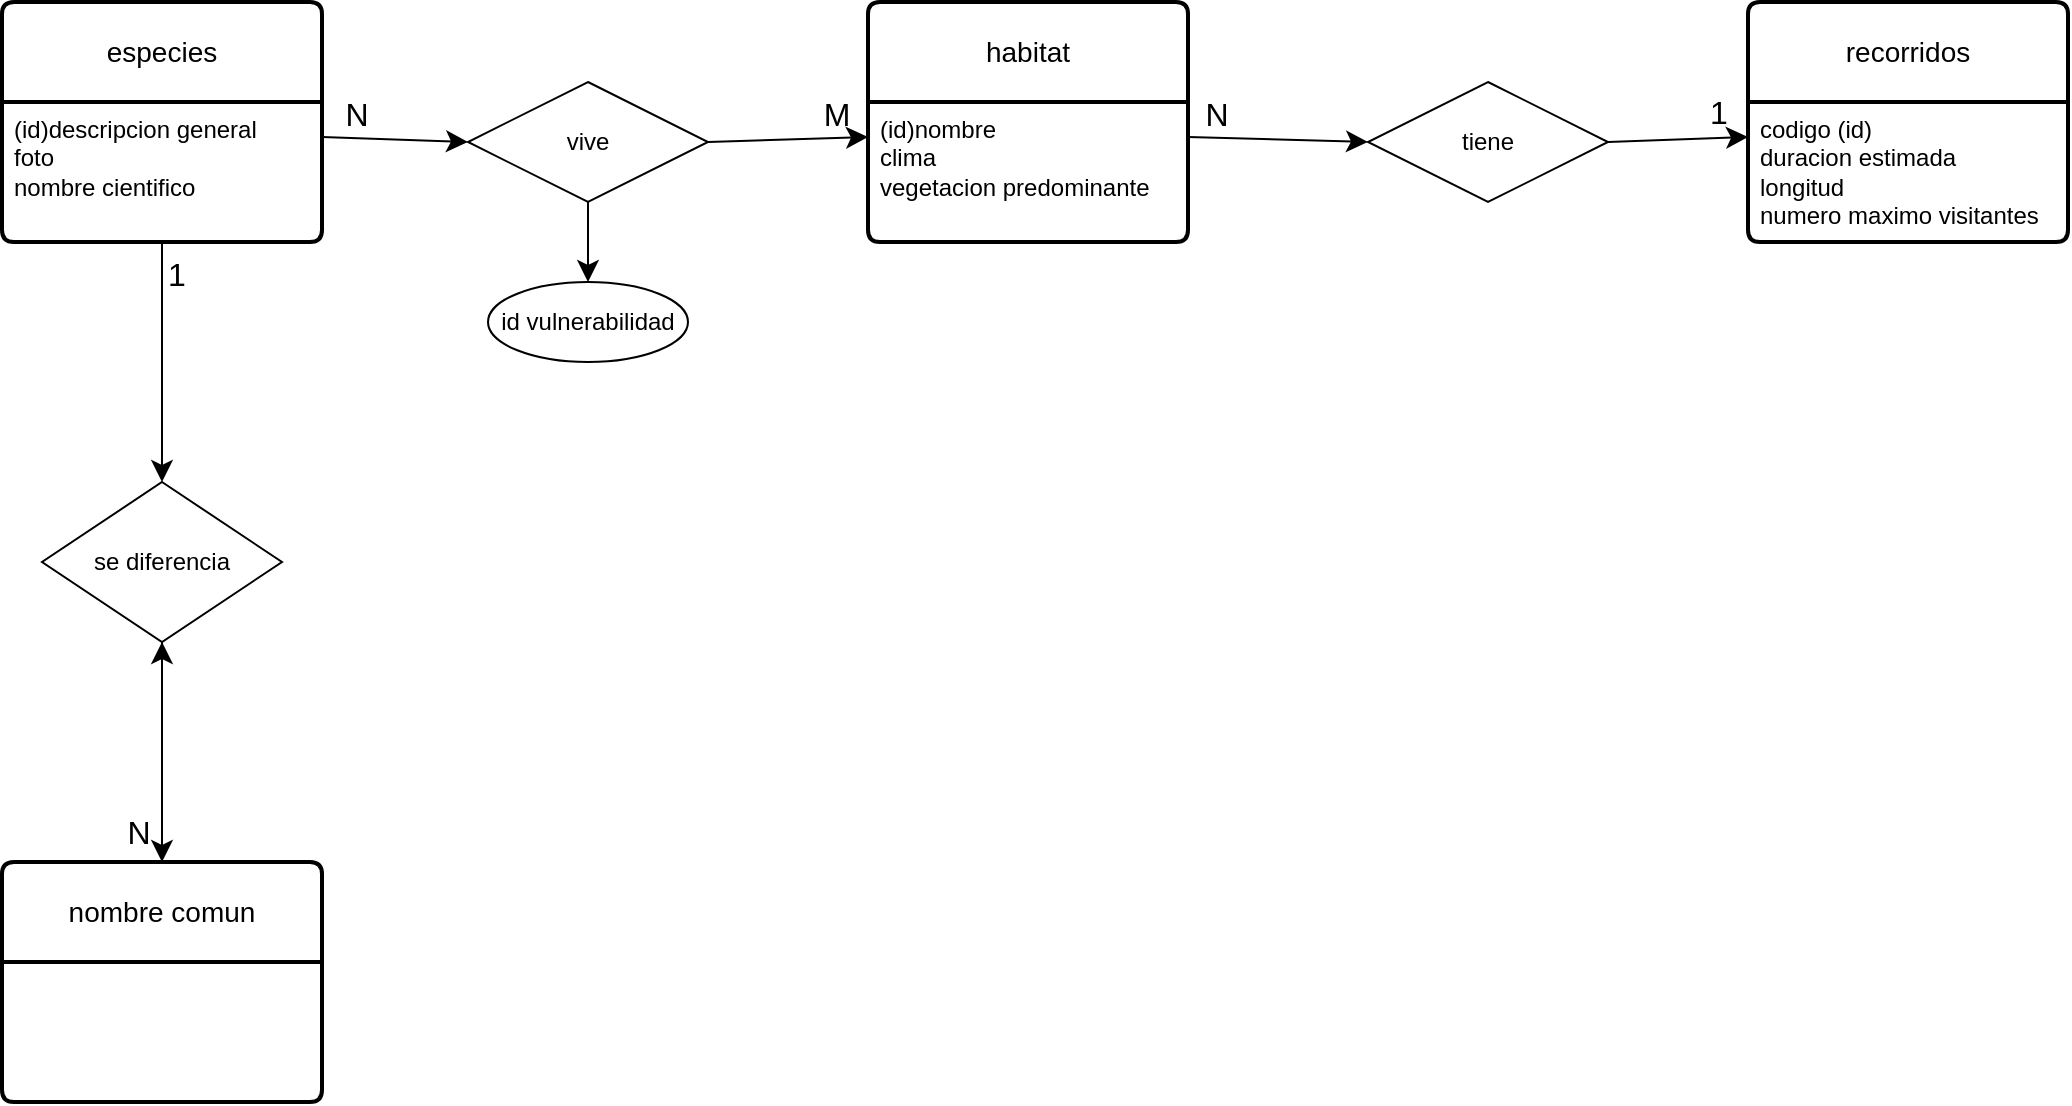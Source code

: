 <mxfile version="28.2.5">
  <diagram name="Página-1" id="1-2FMxj3-2NRZYqXhfXP">
    <mxGraphModel dx="1158" dy="952" grid="1" gridSize="10" guides="1" tooltips="1" connect="1" arrows="1" fold="1" page="1" pageScale="1" pageWidth="827" pageHeight="1169" math="0" shadow="0">
      <root>
        <mxCell id="0" />
        <mxCell id="1" parent="0" />
        <mxCell id="eB8i6GthP_7G-YW2y4yg-13" style="edgeStyle=none;curved=1;rounded=0;orthogonalLoop=1;jettySize=auto;html=1;fontSize=12;startSize=8;endSize=8;" edge="1" parent="1" source="eB8i6GthP_7G-YW2y4yg-8" target="eB8i6GthP_7G-YW2y4yg-7">
          <mxGeometry relative="1" as="geometry" />
        </mxCell>
        <mxCell id="eB8i6GthP_7G-YW2y4yg-35" value="" style="edgeStyle=none;curved=1;rounded=0;orthogonalLoop=1;jettySize=auto;html=1;fontSize=12;startSize=8;endSize=8;" edge="1" parent="1" source="eB8i6GthP_7G-YW2y4yg-3" target="eB8i6GthP_7G-YW2y4yg-9">
          <mxGeometry relative="1" as="geometry" />
        </mxCell>
        <mxCell id="eB8i6GthP_7G-YW2y4yg-3" value="nombre comun" style="swimlane;childLayout=stackLayout;horizontal=1;startSize=50;horizontalStack=0;rounded=1;fontSize=14;fontStyle=0;strokeWidth=2;resizeParent=0;resizeLast=1;shadow=0;dashed=0;align=center;arcSize=4;whiteSpace=wrap;html=1;" vertex="1" parent="1">
          <mxGeometry x="187" y="540" width="160" height="120" as="geometry" />
        </mxCell>
        <mxCell id="eB8i6GthP_7G-YW2y4yg-7" value="especies" style="swimlane;childLayout=stackLayout;horizontal=1;startSize=50;horizontalStack=0;rounded=1;fontSize=14;fontStyle=0;strokeWidth=2;resizeParent=0;resizeLast=1;shadow=0;dashed=0;align=center;arcSize=4;whiteSpace=wrap;html=1;" vertex="1" parent="1">
          <mxGeometry x="187" y="110" width="160" height="120" as="geometry" />
        </mxCell>
        <mxCell id="eB8i6GthP_7G-YW2y4yg-8" value="(id)descripcion general&lt;div&gt;foto&lt;/div&gt;&lt;div&gt;nombre cientifico&lt;/div&gt;" style="align=left;strokeColor=none;fillColor=none;spacingLeft=4;spacingRight=4;fontSize=12;verticalAlign=top;resizable=0;rotatable=0;part=1;html=1;whiteSpace=wrap;" vertex="1" parent="eB8i6GthP_7G-YW2y4yg-7">
          <mxGeometry y="50" width="160" height="70" as="geometry" />
        </mxCell>
        <mxCell id="eB8i6GthP_7G-YW2y4yg-11" style="edgeStyle=none;curved=1;rounded=0;orthogonalLoop=1;jettySize=auto;html=1;exitX=0.5;exitY=1;exitDx=0;exitDy=0;entryX=0.5;entryY=0;entryDx=0;entryDy=0;fontSize=12;startSize=8;endSize=8;" edge="1" parent="1" source="eB8i6GthP_7G-YW2y4yg-9" target="eB8i6GthP_7G-YW2y4yg-3">
          <mxGeometry relative="1" as="geometry" />
        </mxCell>
        <mxCell id="eB8i6GthP_7G-YW2y4yg-9" value="se diferencia" style="shape=rhombus;perimeter=rhombusPerimeter;whiteSpace=wrap;html=1;align=center;" vertex="1" parent="1">
          <mxGeometry x="207" y="350" width="120" height="80" as="geometry" />
        </mxCell>
        <mxCell id="eB8i6GthP_7G-YW2y4yg-10" style="edgeStyle=none;curved=1;rounded=0;orthogonalLoop=1;jettySize=auto;html=1;exitX=0.5;exitY=1;exitDx=0;exitDy=0;entryX=0.5;entryY=0;entryDx=0;entryDy=0;fontSize=12;startSize=8;endSize=8;" edge="1" parent="1" source="eB8i6GthP_7G-YW2y4yg-8" target="eB8i6GthP_7G-YW2y4yg-9">
          <mxGeometry relative="1" as="geometry" />
        </mxCell>
        <mxCell id="eB8i6GthP_7G-YW2y4yg-14" value="habitat" style="swimlane;childLayout=stackLayout;horizontal=1;startSize=50;horizontalStack=0;rounded=1;fontSize=14;fontStyle=0;strokeWidth=2;resizeParent=0;resizeLast=1;shadow=0;dashed=0;align=center;arcSize=4;whiteSpace=wrap;html=1;" vertex="1" parent="1">
          <mxGeometry x="620" y="110" width="160" height="120" as="geometry" />
        </mxCell>
        <mxCell id="eB8i6GthP_7G-YW2y4yg-15" value="(id)nombre&lt;div&gt;clima&lt;/div&gt;&lt;div&gt;vegetacion predominante&lt;/div&gt;&lt;div&gt;&lt;br&gt;&lt;/div&gt;" style="align=left;strokeColor=none;fillColor=none;spacingLeft=4;spacingRight=4;fontSize=12;verticalAlign=top;resizable=0;rotatable=0;part=1;html=1;whiteSpace=wrap;" vertex="1" parent="eB8i6GthP_7G-YW2y4yg-14">
          <mxGeometry y="50" width="160" height="70" as="geometry" />
        </mxCell>
        <mxCell id="eB8i6GthP_7G-YW2y4yg-18" style="edgeStyle=none;curved=1;rounded=0;orthogonalLoop=1;jettySize=auto;html=1;exitX=1;exitY=0.5;exitDx=0;exitDy=0;entryX=0;entryY=0.25;entryDx=0;entryDy=0;fontSize=12;startSize=8;endSize=8;" edge="1" parent="1" source="eB8i6GthP_7G-YW2y4yg-16" target="eB8i6GthP_7G-YW2y4yg-15">
          <mxGeometry relative="1" as="geometry" />
        </mxCell>
        <mxCell id="eB8i6GthP_7G-YW2y4yg-32" style="edgeStyle=none;curved=1;rounded=0;orthogonalLoop=1;jettySize=auto;html=1;exitX=0.5;exitY=1;exitDx=0;exitDy=0;entryX=0.5;entryY=0;entryDx=0;entryDy=0;fontSize=12;startSize=8;endSize=8;" edge="1" parent="1" source="eB8i6GthP_7G-YW2y4yg-16" target="eB8i6GthP_7G-YW2y4yg-31">
          <mxGeometry relative="1" as="geometry" />
        </mxCell>
        <mxCell id="eB8i6GthP_7G-YW2y4yg-16" value="vive" style="shape=rhombus;perimeter=rhombusPerimeter;whiteSpace=wrap;html=1;align=center;" vertex="1" parent="1">
          <mxGeometry x="420" y="150" width="120" height="60" as="geometry" />
        </mxCell>
        <mxCell id="eB8i6GthP_7G-YW2y4yg-17" style="edgeStyle=none;curved=1;rounded=0;orthogonalLoop=1;jettySize=auto;html=1;exitX=1;exitY=0.25;exitDx=0;exitDy=0;entryX=0;entryY=0.5;entryDx=0;entryDy=0;fontSize=12;startSize=8;endSize=8;" edge="1" parent="1" source="eB8i6GthP_7G-YW2y4yg-8" target="eB8i6GthP_7G-YW2y4yg-16">
          <mxGeometry relative="1" as="geometry" />
        </mxCell>
        <mxCell id="eB8i6GthP_7G-YW2y4yg-23" style="edgeStyle=none;curved=1;rounded=0;orthogonalLoop=1;jettySize=auto;html=1;exitX=1;exitY=0.5;exitDx=0;exitDy=0;entryX=0;entryY=0.25;entryDx=0;entryDy=0;fontSize=12;startSize=8;endSize=8;" edge="1" parent="1" source="eB8i6GthP_7G-YW2y4yg-19" target="eB8i6GthP_7G-YW2y4yg-22">
          <mxGeometry relative="1" as="geometry" />
        </mxCell>
        <mxCell id="eB8i6GthP_7G-YW2y4yg-19" value="tiene" style="shape=rhombus;perimeter=rhombusPerimeter;whiteSpace=wrap;html=1;align=center;" vertex="1" parent="1">
          <mxGeometry x="870" y="150" width="120" height="60" as="geometry" />
        </mxCell>
        <mxCell id="eB8i6GthP_7G-YW2y4yg-20" style="edgeStyle=none;curved=1;rounded=0;orthogonalLoop=1;jettySize=auto;html=1;exitX=1;exitY=0.25;exitDx=0;exitDy=0;entryX=0;entryY=0.5;entryDx=0;entryDy=0;fontSize=12;startSize=8;endSize=8;" edge="1" parent="1" source="eB8i6GthP_7G-YW2y4yg-15" target="eB8i6GthP_7G-YW2y4yg-19">
          <mxGeometry relative="1" as="geometry" />
        </mxCell>
        <mxCell id="eB8i6GthP_7G-YW2y4yg-21" value="recorridos" style="swimlane;childLayout=stackLayout;horizontal=1;startSize=50;horizontalStack=0;rounded=1;fontSize=14;fontStyle=0;strokeWidth=2;resizeParent=0;resizeLast=1;shadow=0;dashed=0;align=center;arcSize=4;whiteSpace=wrap;html=1;" vertex="1" parent="1">
          <mxGeometry x="1060" y="110" width="160" height="120" as="geometry" />
        </mxCell>
        <mxCell id="eB8i6GthP_7G-YW2y4yg-22" value="codigo (id)&lt;div&gt;duracion estimada&lt;/div&gt;&lt;div&gt;longitud&lt;/div&gt;&lt;div&gt;numero maximo visitantes&lt;/div&gt;" style="align=left;strokeColor=none;fillColor=none;spacingLeft=4;spacingRight=4;fontSize=12;verticalAlign=top;resizable=0;rotatable=0;part=1;html=1;whiteSpace=wrap;" vertex="1" parent="eB8i6GthP_7G-YW2y4yg-21">
          <mxGeometry y="50" width="160" height="70" as="geometry" />
        </mxCell>
        <mxCell id="eB8i6GthP_7G-YW2y4yg-24" value="N" style="text;html=1;align=center;verticalAlign=middle;resizable=0;points=[];autosize=1;strokeColor=none;fillColor=none;fontSize=16;" vertex="1" parent="1">
          <mxGeometry x="774" y="151" width="40" height="30" as="geometry" />
        </mxCell>
        <mxCell id="eB8i6GthP_7G-YW2y4yg-25" value="1" style="text;html=1;align=center;verticalAlign=middle;resizable=0;points=[];autosize=1;strokeColor=none;fillColor=none;fontSize=16;" vertex="1" parent="1">
          <mxGeometry x="1030" y="150" width="30" height="30" as="geometry" />
        </mxCell>
        <mxCell id="eB8i6GthP_7G-YW2y4yg-26" value="N" style="text;html=1;align=center;verticalAlign=middle;resizable=0;points=[];autosize=1;strokeColor=none;fillColor=none;fontSize=16;" vertex="1" parent="1">
          <mxGeometry x="344" y="151" width="40" height="30" as="geometry" />
        </mxCell>
        <mxCell id="eB8i6GthP_7G-YW2y4yg-27" value="M" style="text;html=1;align=center;verticalAlign=middle;resizable=0;points=[];autosize=1;strokeColor=none;fillColor=none;fontSize=16;" vertex="1" parent="1">
          <mxGeometry x="584" y="151" width="40" height="30" as="geometry" />
        </mxCell>
        <mxCell id="eB8i6GthP_7G-YW2y4yg-28" value="1" style="text;html=1;align=center;verticalAlign=middle;resizable=0;points=[];autosize=1;strokeColor=none;fillColor=none;fontSize=16;" vertex="1" parent="1">
          <mxGeometry x="259" y="231" width="30" height="30" as="geometry" />
        </mxCell>
        <mxCell id="eB8i6GthP_7G-YW2y4yg-29" value="N" style="text;html=1;align=center;verticalAlign=middle;resizable=0;points=[];autosize=1;strokeColor=none;fillColor=none;fontSize=16;" vertex="1" parent="1">
          <mxGeometry x="235" y="510" width="40" height="30" as="geometry" />
        </mxCell>
        <mxCell id="eB8i6GthP_7G-YW2y4yg-31" value="id vulnerabilidad" style="ellipse;whiteSpace=wrap;html=1;align=center;" vertex="1" parent="1">
          <mxGeometry x="430" y="250" width="100" height="40" as="geometry" />
        </mxCell>
      </root>
    </mxGraphModel>
  </diagram>
</mxfile>
